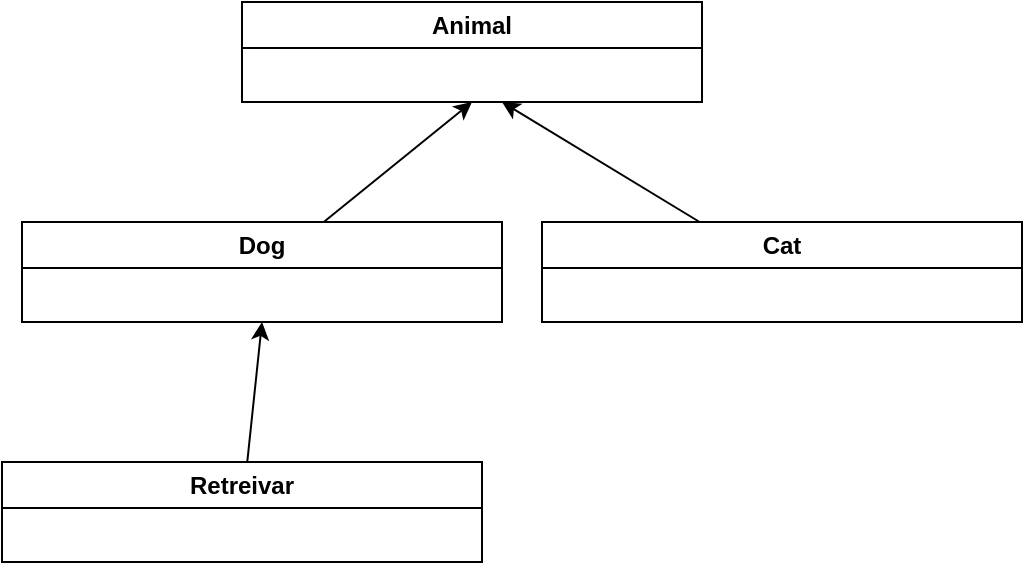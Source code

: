 <mxfile>
    <diagram id="Y3hwBlp0M6PWaIZLBGHZ" name="Page-1">
        <mxGraphModel dx="1078" dy="704" grid="1" gridSize="10" guides="1" tooltips="1" connect="1" arrows="1" fold="1" page="1" pageScale="1" pageWidth="850" pageHeight="1100" math="0" shadow="0">
            <root>
                <mxCell id="0"/>
                <mxCell id="1" parent="0"/>
                <mxCell id="2" value="Animal" style="swimlane;whiteSpace=wrap;html=1;" vertex="1" parent="1">
                    <mxGeometry x="230" y="120" width="230" height="50" as="geometry"/>
                </mxCell>
                <mxCell id="4" style="edgeStyle=none;html=1;entryX=0.5;entryY=1;entryDx=0;entryDy=0;" edge="1" parent="1" source="3" target="2">
                    <mxGeometry relative="1" as="geometry"/>
                </mxCell>
                <mxCell id="3" value="Dog" style="swimlane;whiteSpace=wrap;html=1;" vertex="1" parent="1">
                    <mxGeometry x="120" y="230" width="240" height="50" as="geometry"/>
                </mxCell>
                <mxCell id="6" style="edgeStyle=none;html=1;entryX=0.5;entryY=1;entryDx=0;entryDy=0;" edge="1" parent="1" source="5" target="3">
                    <mxGeometry relative="1" as="geometry">
                        <mxPoint x="345" y="290" as="targetPoint"/>
                    </mxGeometry>
                </mxCell>
                <mxCell id="5" value="Retreivar" style="swimlane;whiteSpace=wrap;html=1;startSize=23;" vertex="1" parent="1">
                    <mxGeometry x="110" y="350" width="240" height="50" as="geometry"/>
                </mxCell>
                <mxCell id="8" style="edgeStyle=none;html=1;" edge="1" parent="1" source="7">
                    <mxGeometry relative="1" as="geometry">
                        <mxPoint x="360" y="170" as="targetPoint"/>
                    </mxGeometry>
                </mxCell>
                <mxCell id="7" value="Cat" style="swimlane;whiteSpace=wrap;html=1;" vertex="1" parent="1">
                    <mxGeometry x="380" y="230" width="240" height="50" as="geometry"/>
                </mxCell>
            </root>
        </mxGraphModel>
    </diagram>
</mxfile>
